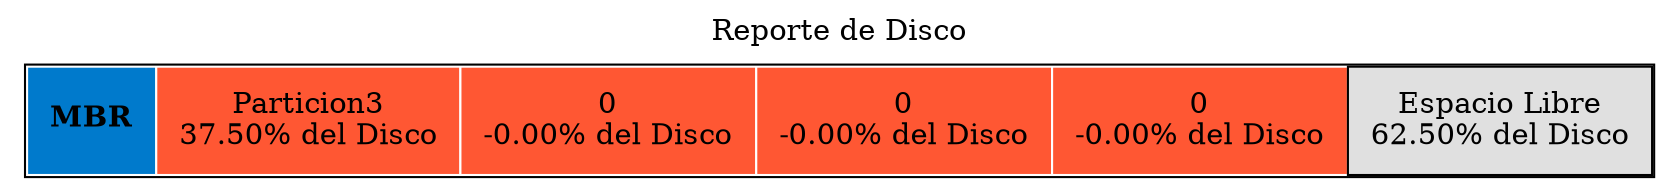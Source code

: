 digraph G {
        labelloc="t";
        label = "Reporte de Disco";
        node [shape=plaintext];
        
        tabla [label=<
        <table border="1" cellborder="1" cellspacing="0" cellpadding="10" bgcolor="#F9F9F9">
        <tr>
            <td rowspan="2" bgcolor="#007ACC" border="1" color="white"><b>MBR</b></td>
            <td rowspan="2" bgcolor="#FF5733" border="1" color="white">Particion3<br/>37.50% del Disco</td>
            <td rowspan="2" bgcolor="#FF5733" border="1" color="white">0<br/>-0.00% del Disco</td>
            <td rowspan="2" bgcolor="#FF5733" border="1" color="white">0<br/>-0.00% del Disco</td>
            <td rowspan="2" bgcolor="#FF5733" border="1" color="white">0<br/>-0.00% del Disco</td>
        <td rowspan="2" bgcolor="#E0E0E0" border="1" color="black">Espacio Libre<br/>62.50% del Disco</td></tr></table>>]; }
